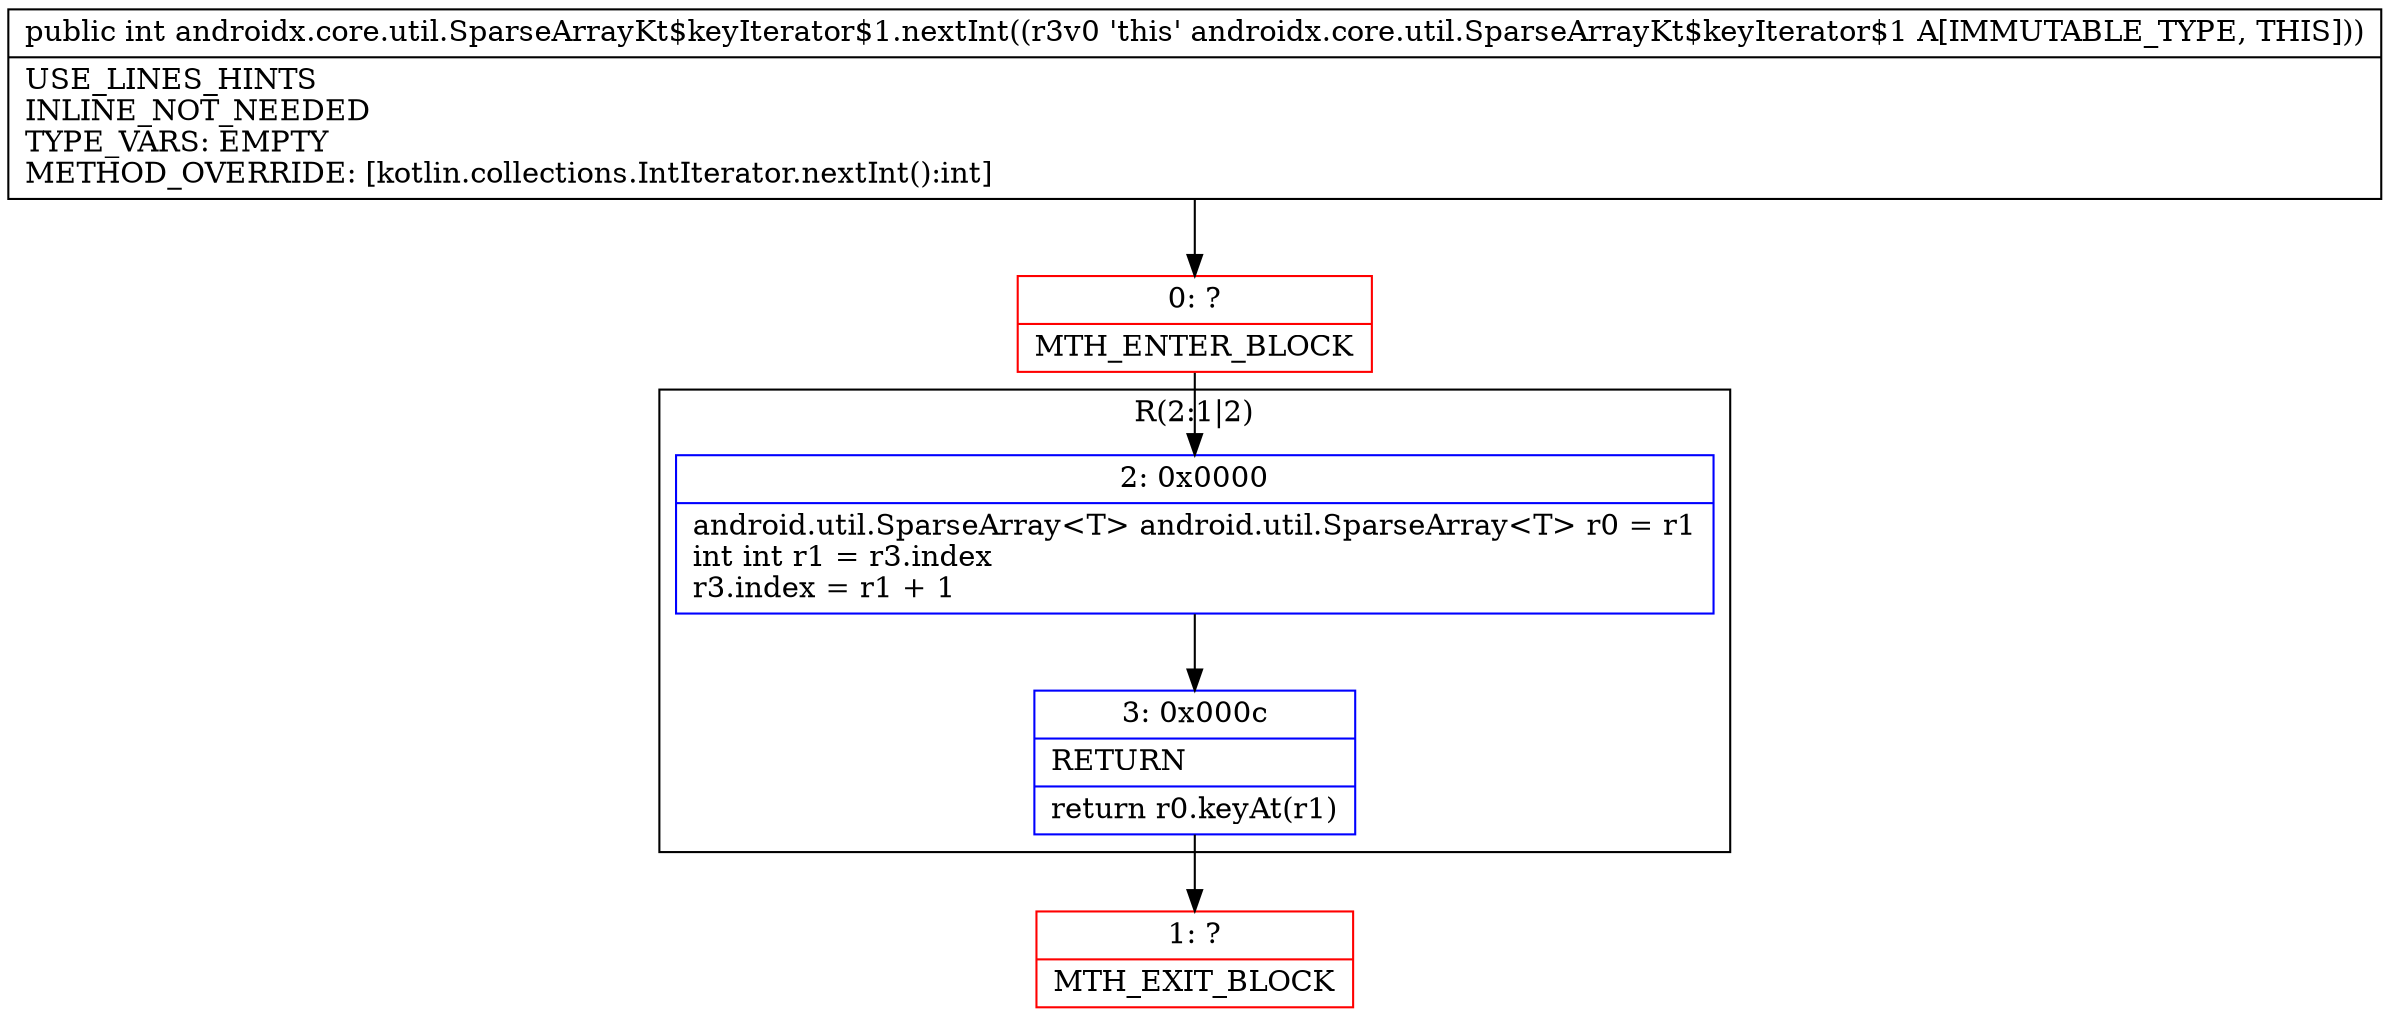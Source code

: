 digraph "CFG forandroidx.core.util.SparseArrayKt$keyIterator$1.nextInt()I" {
subgraph cluster_Region_1087225189 {
label = "R(2:1|2)";
node [shape=record,color=blue];
Node_2 [shape=record,label="{2\:\ 0x0000|android.util.SparseArray\<T\> android.util.SparseArray\<T\> r0 = r1\lint int r1 = r3.index\lr3.index = r1 + 1\l}"];
Node_3 [shape=record,label="{3\:\ 0x000c|RETURN\l|return r0.keyAt(r1)\l}"];
}
Node_0 [shape=record,color=red,label="{0\:\ ?|MTH_ENTER_BLOCK\l}"];
Node_1 [shape=record,color=red,label="{1\:\ ?|MTH_EXIT_BLOCK\l}"];
MethodNode[shape=record,label="{public int androidx.core.util.SparseArrayKt$keyIterator$1.nextInt((r3v0 'this' androidx.core.util.SparseArrayKt$keyIterator$1 A[IMMUTABLE_TYPE, THIS]))  | USE_LINES_HINTS\lINLINE_NOT_NEEDED\lTYPE_VARS: EMPTY\lMETHOD_OVERRIDE: [kotlin.collections.IntIterator.nextInt():int]\l}"];
MethodNode -> Node_0;Node_2 -> Node_3;
Node_3 -> Node_1;
Node_0 -> Node_2;
}

